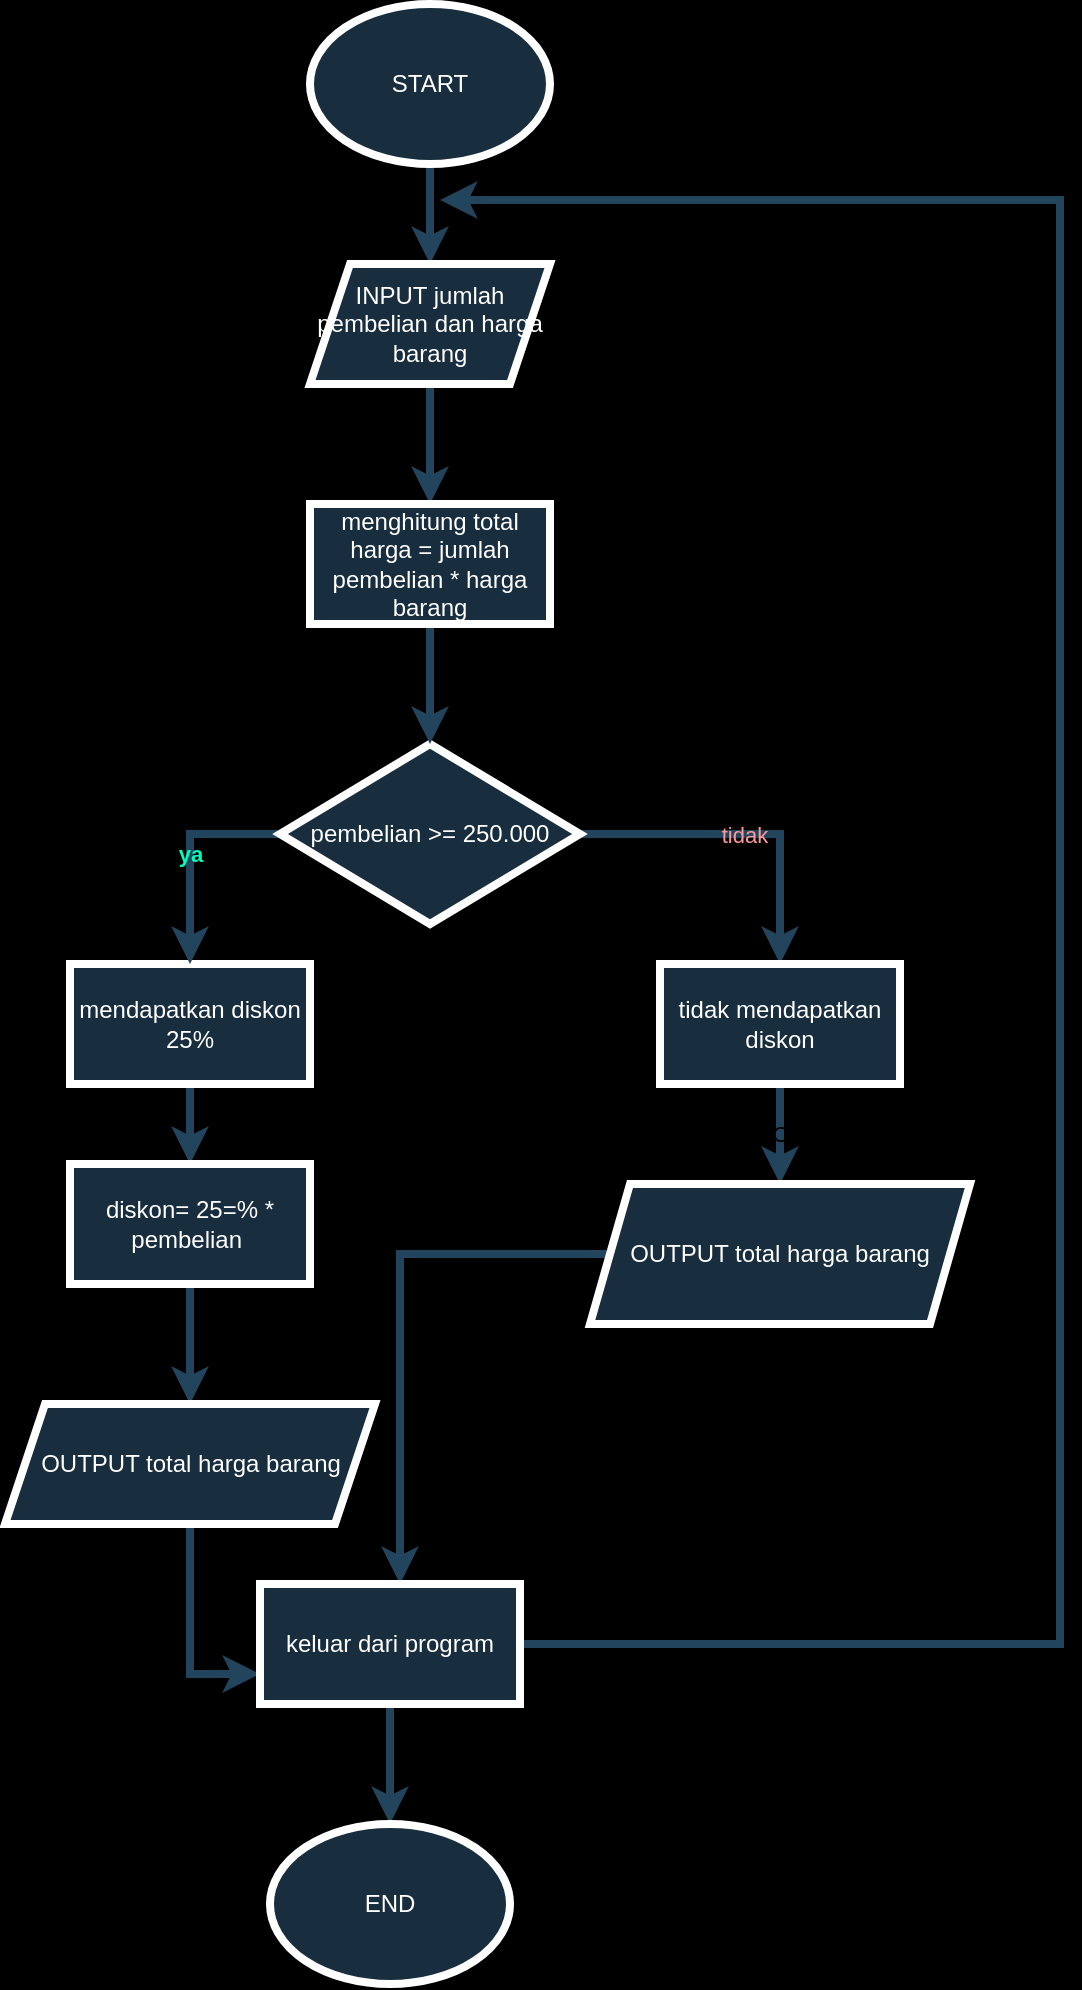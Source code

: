 <mxfile version="24.7.16">
  <diagram name="Page-1" id="__CPDmkwys3tatlfhPFc">
    <mxGraphModel dx="2625" dy="2405" grid="0" gridSize="10" guides="1" tooltips="1" connect="1" arrows="1" fold="1" page="1" pageScale="1" pageWidth="850" pageHeight="1100" background="#000000" math="0" shadow="0">
      <root>
        <mxCell id="0" />
        <mxCell id="1" parent="0" />
        <mxCell id="GgyFdm7DhXLHvmsj2wza-6" style="edgeStyle=orthogonalEdgeStyle;rounded=0;orthogonalLoop=1;jettySize=auto;html=1;exitX=0.5;exitY=1;exitDx=0;exitDy=0;labelBackgroundColor=none;strokeColor=#23445D;fontColor=default;strokeWidth=4;" edge="1" parent="1" source="GgyFdm7DhXLHvmsj2wza-1" target="GgyFdm7DhXLHvmsj2wza-2">
          <mxGeometry relative="1" as="geometry" />
        </mxCell>
        <mxCell id="GgyFdm7DhXLHvmsj2wza-1" value="START" style="ellipse;whiteSpace=wrap;html=1;labelBackgroundColor=none;fillColor=#182E3E;strokeColor=#FFFFFF;fontColor=#FFFFFF;strokeWidth=4;" vertex="1" parent="1">
          <mxGeometry x="365" y="-1040" width="120" height="80" as="geometry" />
        </mxCell>
        <mxCell id="GgyFdm7DhXLHvmsj2wza-12" style="edgeStyle=orthogonalEdgeStyle;rounded=0;orthogonalLoop=1;jettySize=auto;html=1;exitX=0.5;exitY=1;exitDx=0;exitDy=0;entryX=0.5;entryY=0;entryDx=0;entryDy=0;labelBackgroundColor=none;strokeColor=#23445D;fontColor=default;strokeWidth=4;" edge="1" parent="1" source="GgyFdm7DhXLHvmsj2wza-2" target="GgyFdm7DhXLHvmsj2wza-11">
          <mxGeometry relative="1" as="geometry" />
        </mxCell>
        <mxCell id="GgyFdm7DhXLHvmsj2wza-2" value="INPUT jumlah pembelian dan harga barang" style="shape=parallelogram;perimeter=parallelogramPerimeter;whiteSpace=wrap;html=1;fixedSize=1;labelBackgroundColor=none;fillColor=#182E3E;strokeColor=#FFFFFF;fontColor=#FFFFFF;strokeWidth=4;" vertex="1" parent="1">
          <mxGeometry x="365" y="-910" width="120" height="60" as="geometry" />
        </mxCell>
        <mxCell id="GgyFdm7DhXLHvmsj2wza-18" style="edgeStyle=orthogonalEdgeStyle;rounded=0;orthogonalLoop=1;jettySize=auto;html=1;labelBackgroundColor=none;strokeColor=#23445D;fontColor=default;strokeWidth=4;" edge="1" parent="1" source="GgyFdm7DhXLHvmsj2wza-3" target="GgyFdm7DhXLHvmsj2wza-17">
          <mxGeometry relative="1" as="geometry" />
        </mxCell>
        <mxCell id="GgyFdm7DhXLHvmsj2wza-3" value="mendapatkan diskon 25%" style="rounded=0;whiteSpace=wrap;html=1;labelBackgroundColor=none;fillColor=#182E3E;strokeColor=#FFFFFF;fontColor=#FFFFFF;strokeWidth=4;" vertex="1" parent="1">
          <mxGeometry x="245" y="-560" width="120" height="60" as="geometry" />
        </mxCell>
        <mxCell id="GgyFdm7DhXLHvmsj2wza-8" value="ya" style="edgeStyle=orthogonalEdgeStyle;rounded=0;orthogonalLoop=1;jettySize=auto;html=1;exitX=0;exitY=0.5;exitDx=0;exitDy=0;labelBackgroundColor=none;strokeColor=#23445D;fontColor=#00ffbf;strokeWidth=4;fontStyle=1" edge="1" parent="1" source="GgyFdm7DhXLHvmsj2wza-4" target="GgyFdm7DhXLHvmsj2wza-3">
          <mxGeometry relative="1" as="geometry" />
        </mxCell>
        <mxCell id="GgyFdm7DhXLHvmsj2wza-9" value="tidak" style="edgeStyle=orthogonalEdgeStyle;rounded=0;orthogonalLoop=1;jettySize=auto;exitX=1;exitY=0.5;exitDx=0;exitDy=0;entryX=0.5;entryY=0;entryDx=0;entryDy=0;labelBackgroundColor=none;strokeColor=#23445D;fontColor=#FF9999;startSize=6;strokeWidth=4;" edge="1" parent="1" source="GgyFdm7DhXLHvmsj2wza-4" target="GgyFdm7DhXLHvmsj2wza-5">
          <mxGeometry relative="1" as="geometry" />
        </mxCell>
        <mxCell id="GgyFdm7DhXLHvmsj2wza-4" value="pembelian &amp;gt;= 250.000" style="rhombus;whiteSpace=wrap;html=1;labelBackgroundColor=none;fillColor=#182E3E;strokeColor=#FFFFFF;fontColor=#FFFFFF;strokeWidth=4;" vertex="1" parent="1">
          <mxGeometry x="350" y="-670" width="150" height="90" as="geometry" />
        </mxCell>
        <mxCell id="GgyFdm7DhXLHvmsj2wza-15" value="O" style="edgeStyle=orthogonalEdgeStyle;rounded=0;orthogonalLoop=1;jettySize=auto;html=1;exitX=0.5;exitY=1;exitDx=0;exitDy=0;labelBackgroundColor=none;strokeColor=#23445D;fontColor=default;strokeWidth=4;" edge="1" parent="1" source="GgyFdm7DhXLHvmsj2wza-5" target="GgyFdm7DhXLHvmsj2wza-14">
          <mxGeometry relative="1" as="geometry" />
        </mxCell>
        <mxCell id="GgyFdm7DhXLHvmsj2wza-5" value="tidak mendapatkan diskon" style="rounded=0;whiteSpace=wrap;html=1;labelBackgroundColor=none;fillColor=#182E3E;strokeColor=#FFFFFF;fontColor=#FFFFFF;strokeWidth=4;" vertex="1" parent="1">
          <mxGeometry x="540" y="-560" width="120" height="60" as="geometry" />
        </mxCell>
        <mxCell id="GgyFdm7DhXLHvmsj2wza-13" style="edgeStyle=orthogonalEdgeStyle;rounded=0;orthogonalLoop=1;jettySize=auto;html=1;exitX=0.5;exitY=1;exitDx=0;exitDy=0;entryX=0.5;entryY=0;entryDx=0;entryDy=0;labelBackgroundColor=none;strokeColor=#23445D;fontColor=default;strokeWidth=4;" edge="1" parent="1" source="GgyFdm7DhXLHvmsj2wza-11" target="GgyFdm7DhXLHvmsj2wza-4">
          <mxGeometry relative="1" as="geometry" />
        </mxCell>
        <mxCell id="GgyFdm7DhXLHvmsj2wza-11" value="menghitung total harga = jumlah pembelian * harga barang" style="rounded=0;whiteSpace=wrap;html=1;labelBackgroundColor=none;fillColor=#182E3E;strokeColor=#FFFFFF;fontColor=#FFFFFF;strokeWidth=4;" vertex="1" parent="1">
          <mxGeometry x="365" y="-790" width="120" height="60" as="geometry" />
        </mxCell>
        <mxCell id="GgyFdm7DhXLHvmsj2wza-25" style="edgeStyle=orthogonalEdgeStyle;rounded=0;orthogonalLoop=1;jettySize=auto;html=1;labelBackgroundColor=none;strokeColor=#23445D;fontColor=default;strokeWidth=4;" edge="1" parent="1" source="GgyFdm7DhXLHvmsj2wza-14" target="GgyFdm7DhXLHvmsj2wza-21">
          <mxGeometry relative="1" as="geometry">
            <Array as="points">
              <mxPoint x="410" y="-415" />
            </Array>
          </mxGeometry>
        </mxCell>
        <mxCell id="GgyFdm7DhXLHvmsj2wza-14" value="OUTPUT total harga barang" style="shape=parallelogram;perimeter=parallelogramPerimeter;whiteSpace=wrap;html=1;fixedSize=1;labelBackgroundColor=none;fillColor=#182E3E;strokeColor=#FFFFFF;fontColor=#FFFFFF;strokeWidth=4;" vertex="1" parent="1">
          <mxGeometry x="505" y="-450" width="190" height="70" as="geometry" />
        </mxCell>
        <mxCell id="GgyFdm7DhXLHvmsj2wza-20" style="edgeStyle=orthogonalEdgeStyle;rounded=0;orthogonalLoop=1;jettySize=auto;html=1;labelBackgroundColor=none;strokeColor=#23445D;fontColor=default;strokeWidth=4;" edge="1" parent="1" source="GgyFdm7DhXLHvmsj2wza-17" target="GgyFdm7DhXLHvmsj2wza-19">
          <mxGeometry relative="1" as="geometry" />
        </mxCell>
        <mxCell id="GgyFdm7DhXLHvmsj2wza-17" value="diskon= 25=% * pembelian&amp;nbsp;" style="rounded=0;whiteSpace=wrap;html=1;labelBackgroundColor=none;fillColor=#182E3E;strokeColor=#FFFFFF;fontColor=#FFFFFF;strokeWidth=4;" vertex="1" parent="1">
          <mxGeometry x="245" y="-460" width="120" height="60" as="geometry" />
        </mxCell>
        <mxCell id="GgyFdm7DhXLHvmsj2wza-27" style="edgeStyle=orthogonalEdgeStyle;rounded=0;orthogonalLoop=1;jettySize=auto;html=1;exitX=0.5;exitY=1;exitDx=0;exitDy=0;entryX=0;entryY=0.75;entryDx=0;entryDy=0;labelBackgroundColor=none;strokeColor=#23445D;fontColor=default;strokeWidth=4;" edge="1" parent="1" source="GgyFdm7DhXLHvmsj2wza-19" target="GgyFdm7DhXLHvmsj2wza-21">
          <mxGeometry relative="1" as="geometry" />
        </mxCell>
        <mxCell id="GgyFdm7DhXLHvmsj2wza-19" value="OUTPUT total harga barang" style="shape=parallelogram;perimeter=parallelogramPerimeter;whiteSpace=wrap;html=1;fixedSize=1;labelBackgroundColor=none;fillColor=#182E3E;strokeColor=#FFFFFF;fontColor=#FFFFFF;strokeWidth=4;" vertex="1" parent="1">
          <mxGeometry x="212.5" y="-340" width="185" height="60" as="geometry" />
        </mxCell>
        <mxCell id="GgyFdm7DhXLHvmsj2wza-24" style="edgeStyle=orthogonalEdgeStyle;rounded=0;orthogonalLoop=1;jettySize=auto;html=1;labelBackgroundColor=none;strokeColor=#23445D;fontColor=default;strokeWidth=4;" edge="1" parent="1" source="GgyFdm7DhXLHvmsj2wza-21">
          <mxGeometry relative="1" as="geometry">
            <mxPoint x="430" y="-942.0" as="targetPoint" />
            <Array as="points">
              <mxPoint x="740" y="-220" />
              <mxPoint x="740" y="-942" />
            </Array>
          </mxGeometry>
        </mxCell>
        <mxCell id="GgyFdm7DhXLHvmsj2wza-29" style="edgeStyle=orthogonalEdgeStyle;rounded=0;orthogonalLoop=1;jettySize=auto;html=1;exitX=0.5;exitY=1;exitDx=0;exitDy=0;strokeColor=#23445D;labelBackgroundColor=none;fontColor=default;strokeWidth=4;" edge="1" parent="1" source="GgyFdm7DhXLHvmsj2wza-21" target="GgyFdm7DhXLHvmsj2wza-28">
          <mxGeometry relative="1" as="geometry" />
        </mxCell>
        <mxCell id="GgyFdm7DhXLHvmsj2wza-21" value="keluar dari program" style="rounded=0;whiteSpace=wrap;html=1;labelBackgroundColor=none;fillColor=#182E3E;strokeColor=#FFFFFF;fontColor=#FFFFFF;strokeWidth=4;" vertex="1" parent="1">
          <mxGeometry x="340" y="-250" width="130" height="60" as="geometry" />
        </mxCell>
        <mxCell id="GgyFdm7DhXLHvmsj2wza-28" value="END" style="ellipse;whiteSpace=wrap;html=1;labelBackgroundColor=none;fillColor=#182E3E;strokeColor=#FFFFFF;fontColor=#FFFFFF;strokeWidth=4;" vertex="1" parent="1">
          <mxGeometry x="345" y="-130" width="120" height="80" as="geometry" />
        </mxCell>
      </root>
    </mxGraphModel>
  </diagram>
</mxfile>
